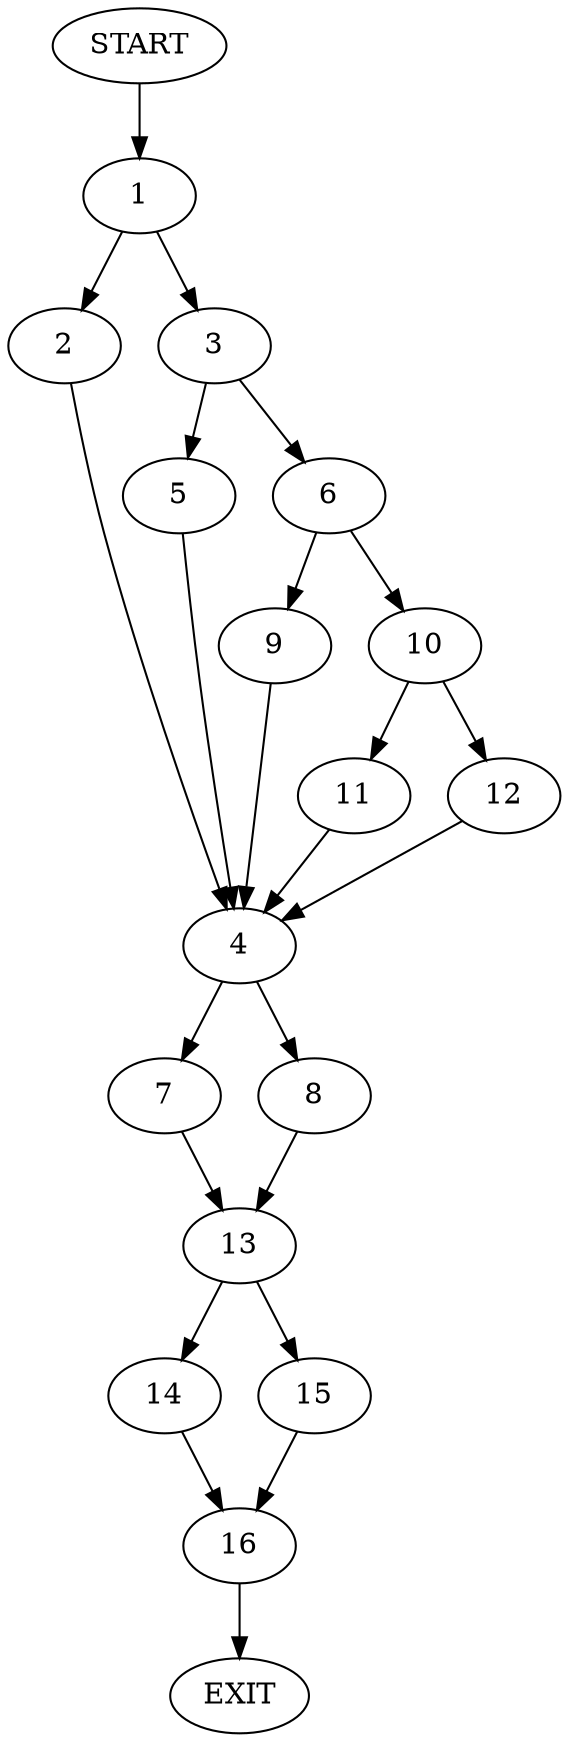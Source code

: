 digraph {
0 [label="START"]
17 [label="EXIT"]
0 -> 1
1 -> 2
1 -> 3
2 -> 4
3 -> 5
3 -> 6
4 -> 7
4 -> 8
6 -> 9
6 -> 10
5 -> 4
9 -> 4
10 -> 11
10 -> 12
12 -> 4
11 -> 4
7 -> 13
8 -> 13
13 -> 14
13 -> 15
14 -> 16
15 -> 16
16 -> 17
}
